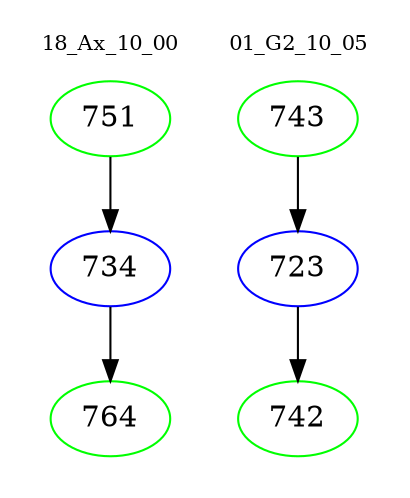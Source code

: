 digraph{
subgraph cluster_0 {
color = white
label = "18_Ax_10_00";
fontsize=10;
T0_751 [label="751", color="green"]
T0_751 -> T0_734 [color="black"]
T0_734 [label="734", color="blue"]
T0_734 -> T0_764 [color="black"]
T0_764 [label="764", color="green"]
}
subgraph cluster_1 {
color = white
label = "01_G2_10_05";
fontsize=10;
T1_743 [label="743", color="green"]
T1_743 -> T1_723 [color="black"]
T1_723 [label="723", color="blue"]
T1_723 -> T1_742 [color="black"]
T1_742 [label="742", color="green"]
}
}
